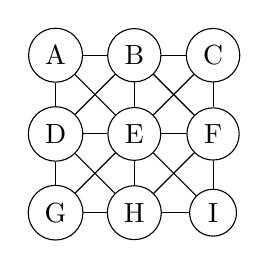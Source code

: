 \begin{tikzpicture}
  \draw (0.5,0.5) node[circle,draw] (g) {G};
  \draw (1.5,0.5) node[circle,draw] (h) {H};
  \draw (2.5,0.5) node[circle,draw] (i) {I};
  \draw (0.5,1.5) node[circle,draw] (d) {D};
  \draw (1.5,1.5) node[circle,draw] (e) {E};
  \draw (2.5,1.5) node[circle,draw] (f) {F};
  \draw (0.5,2.5) node[circle,draw] (a) {A};
  \draw (1.5,2.5) node[circle,draw] (b) {B};
  \draw (2.5,2.5) node[circle,draw] (c) {C};

  \draw (a) -- (b);
  \draw (a) -- (e);
  \draw (a) -- (d);
  \draw (b) -- (c);
  \draw (b) -- (f);
  \draw (b) -- (e);
  \draw (b) -- (d);
  \draw (b) -- (f);
  \draw (c) -- (f);
  \draw (d) -- (e);
  \draw (d) -- (h);
  \draw (d) -- (g);
  \draw (e) -- (c);
  \draw (e) -- (f);
  \draw (e) -- (i);
  \draw (e) -- (h);
  \draw (e) -- (g);
  \draw (f) -- (i);
  \draw (f) -- (h);
  \draw (g) -- (h);
  \draw (h) -- (i);
\end{tikzpicture}
